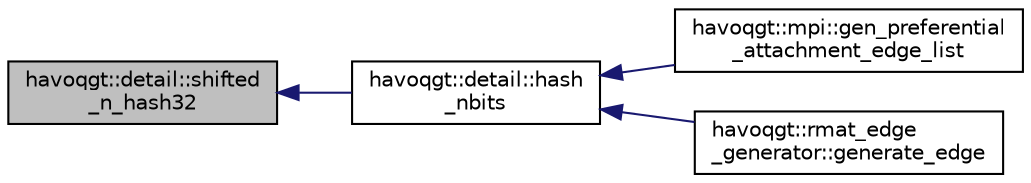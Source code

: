digraph "havoqgt::detail::shifted_n_hash32"
{
  edge [fontname="Helvetica",fontsize="10",labelfontname="Helvetica",labelfontsize="10"];
  node [fontname="Helvetica",fontsize="10",shape=record];
  rankdir="LR";
  Node1 [label="havoqgt::detail::shifted\l_n_hash32",height=0.2,width=0.4,color="black", fillcolor="grey75", style="filled", fontcolor="black"];
  Node1 -> Node2 [dir="back",color="midnightblue",fontsize="10",style="solid",fontname="Helvetica"];
  Node2 [label="havoqgt::detail::hash\l_nbits",height=0.2,width=0.4,color="black", fillcolor="white", style="filled",URL="$namespacehavoqgt_1_1detail.html#a0cfdbd1d0c4a70f2726ca43d6f9c9ce8"];
  Node2 -> Node3 [dir="back",color="midnightblue",fontsize="10",style="solid",fontname="Helvetica"];
  Node3 [label="havoqgt::mpi::gen_preferential\l_attachment_edge_list",height=0.2,width=0.4,color="black", fillcolor="white", style="filled",URL="$namespacehavoqgt_1_1mpi.html#ac599809d2a05a4cb1141c1e5d1de9277"];
  Node2 -> Node4 [dir="back",color="midnightblue",fontsize="10",style="solid",fontname="Helvetica"];
  Node4 [label="havoqgt::rmat_edge\l_generator::generate_edge",height=0.2,width=0.4,color="black", fillcolor="white", style="filled",URL="$classhavoqgt_1_1rmat__edge__generator.html#afc8ddab58dd5d58608fa6cf819ce0c79"];
}
